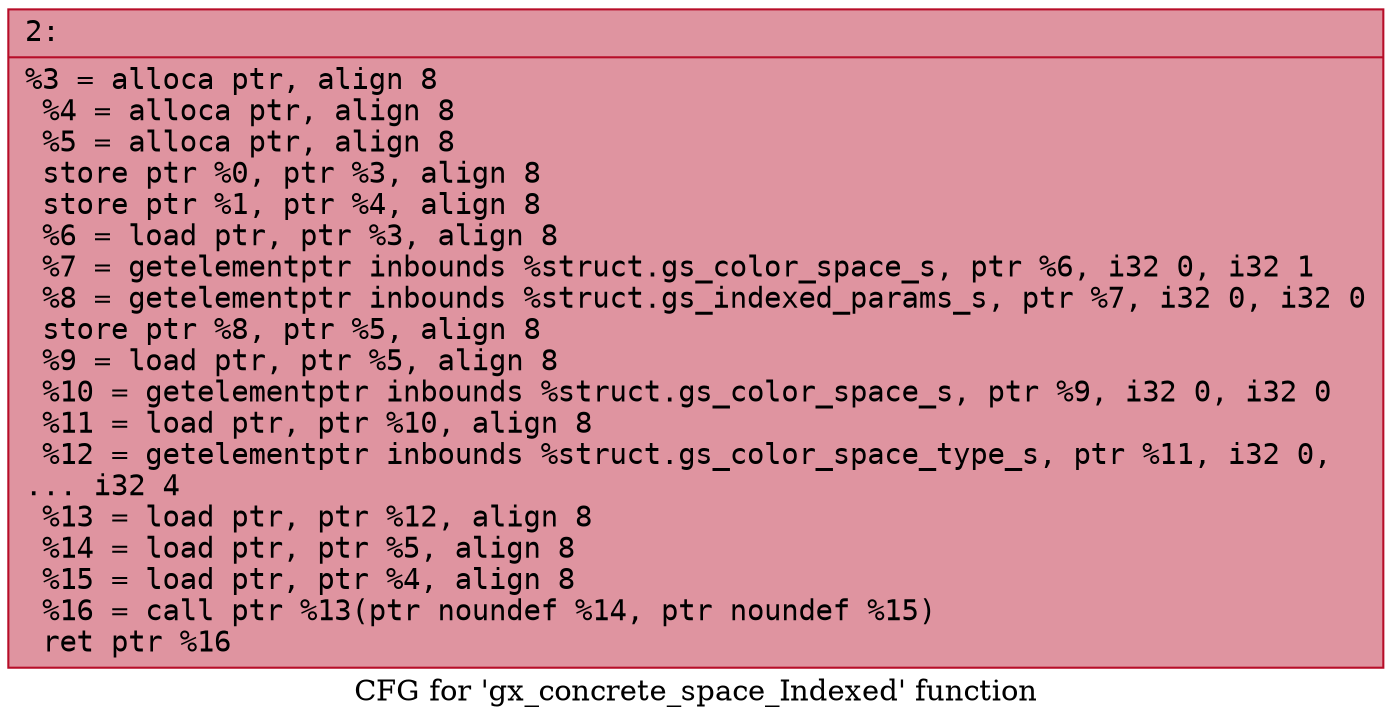 digraph "CFG for 'gx_concrete_space_Indexed' function" {
	label="CFG for 'gx_concrete_space_Indexed' function";

	Node0x6000038854f0 [shape=record,color="#b70d28ff", style=filled, fillcolor="#b70d2870" fontname="Courier",label="{2:\l|  %3 = alloca ptr, align 8\l  %4 = alloca ptr, align 8\l  %5 = alloca ptr, align 8\l  store ptr %0, ptr %3, align 8\l  store ptr %1, ptr %4, align 8\l  %6 = load ptr, ptr %3, align 8\l  %7 = getelementptr inbounds %struct.gs_color_space_s, ptr %6, i32 0, i32 1\l  %8 = getelementptr inbounds %struct.gs_indexed_params_s, ptr %7, i32 0, i32 0\l  store ptr %8, ptr %5, align 8\l  %9 = load ptr, ptr %5, align 8\l  %10 = getelementptr inbounds %struct.gs_color_space_s, ptr %9, i32 0, i32 0\l  %11 = load ptr, ptr %10, align 8\l  %12 = getelementptr inbounds %struct.gs_color_space_type_s, ptr %11, i32 0,\l... i32 4\l  %13 = load ptr, ptr %12, align 8\l  %14 = load ptr, ptr %5, align 8\l  %15 = load ptr, ptr %4, align 8\l  %16 = call ptr %13(ptr noundef %14, ptr noundef %15)\l  ret ptr %16\l}"];
}
